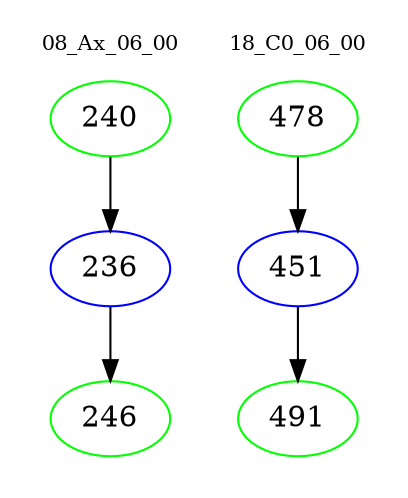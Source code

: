 digraph{
subgraph cluster_0 {
color = white
label = "08_Ax_06_00";
fontsize=10;
T0_240 [label="240", color="green"]
T0_240 -> T0_236 [color="black"]
T0_236 [label="236", color="blue"]
T0_236 -> T0_246 [color="black"]
T0_246 [label="246", color="green"]
}
subgraph cluster_1 {
color = white
label = "18_C0_06_00";
fontsize=10;
T1_478 [label="478", color="green"]
T1_478 -> T1_451 [color="black"]
T1_451 [label="451", color="blue"]
T1_451 -> T1_491 [color="black"]
T1_491 [label="491", color="green"]
}
}
